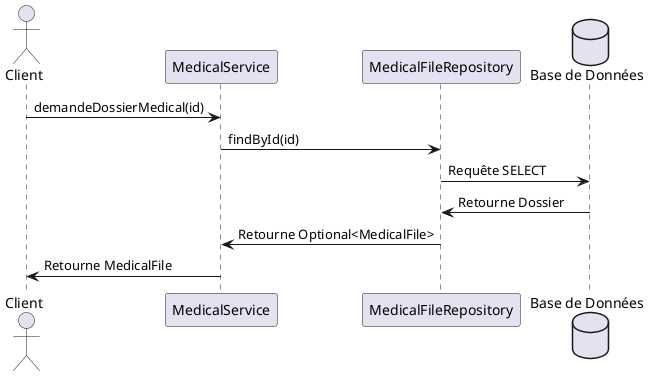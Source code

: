 @startuml
actor Client
participant "MedicalService" as Service
participant "MedicalFileRepository" as Repository
database "Base de Données" as Database

Client -> Service: demandeDossierMedical(id)
Service -> Repository: findById(id)
Repository -> Database: Requête SELECT
Database -> Repository: Retourne Dossier
Repository -> Service: Retourne Optional<MedicalFile>
Service -> Client: Retourne MedicalFile

@enduml
